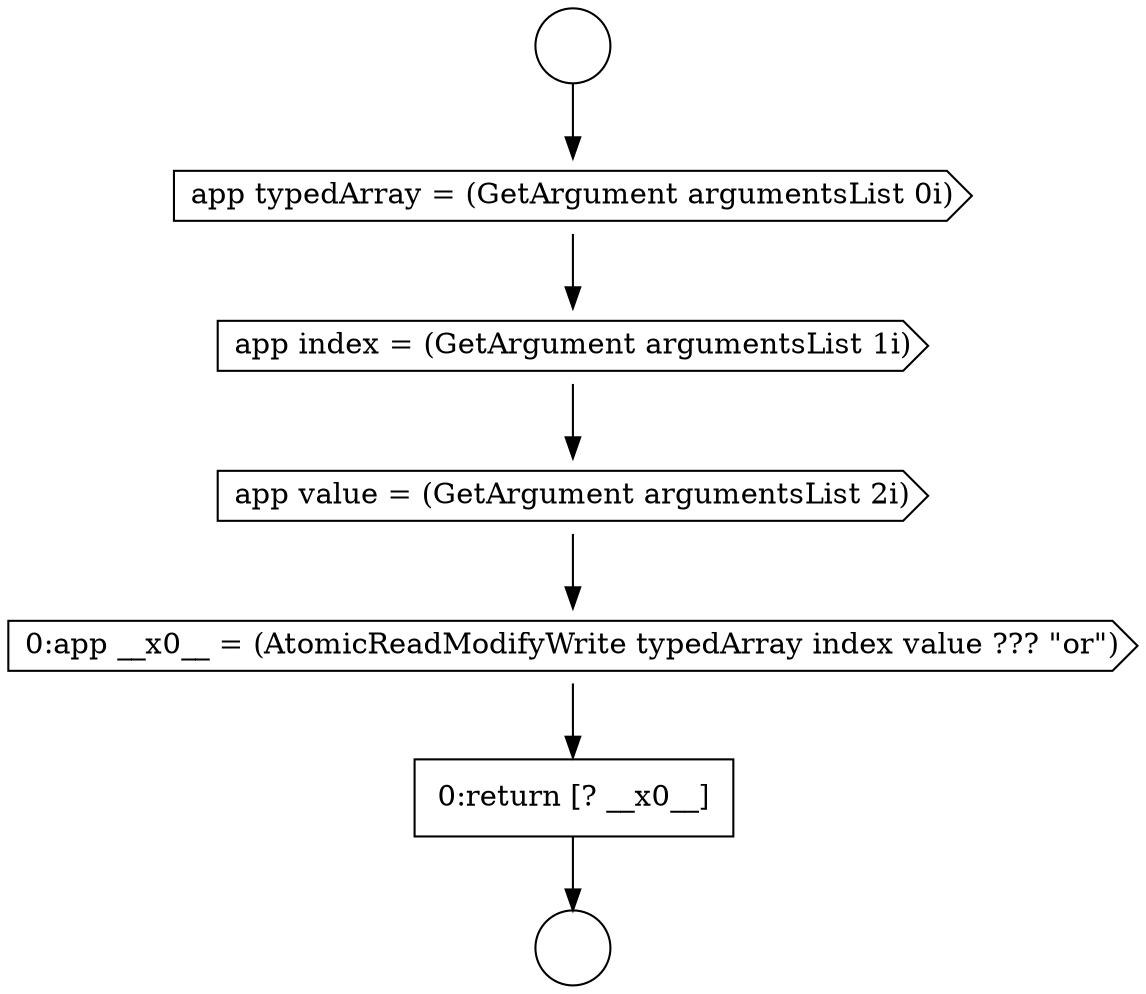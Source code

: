 digraph {
  node15881 [shape=cds, label=<<font color="black">app index = (GetArgument argumentsList 1i)</font>> color="black" fillcolor="white" style=filled]
  node15878 [shape=circle label=" " color="black" fillcolor="white" style=filled]
  node15882 [shape=cds, label=<<font color="black">app value = (GetArgument argumentsList 2i)</font>> color="black" fillcolor="white" style=filled]
  node15880 [shape=cds, label=<<font color="black">app typedArray = (GetArgument argumentsList 0i)</font>> color="black" fillcolor="white" style=filled]
  node15883 [shape=cds, label=<<font color="black">0:app __x0__ = (AtomicReadModifyWrite typedArray index value ??? &quot;or&quot;)</font>> color="black" fillcolor="white" style=filled]
  node15884 [shape=none, margin=0, label=<<font color="black">
    <table border="0" cellborder="1" cellspacing="0" cellpadding="10">
      <tr><td align="left">0:return [? __x0__]</td></tr>
    </table>
  </font>> color="black" fillcolor="white" style=filled]
  node15879 [shape=circle label=" " color="black" fillcolor="white" style=filled]
  node15881 -> node15882 [ color="black"]
  node15882 -> node15883 [ color="black"]
  node15880 -> node15881 [ color="black"]
  node15878 -> node15880 [ color="black"]
  node15883 -> node15884 [ color="black"]
  node15884 -> node15879 [ color="black"]
}
